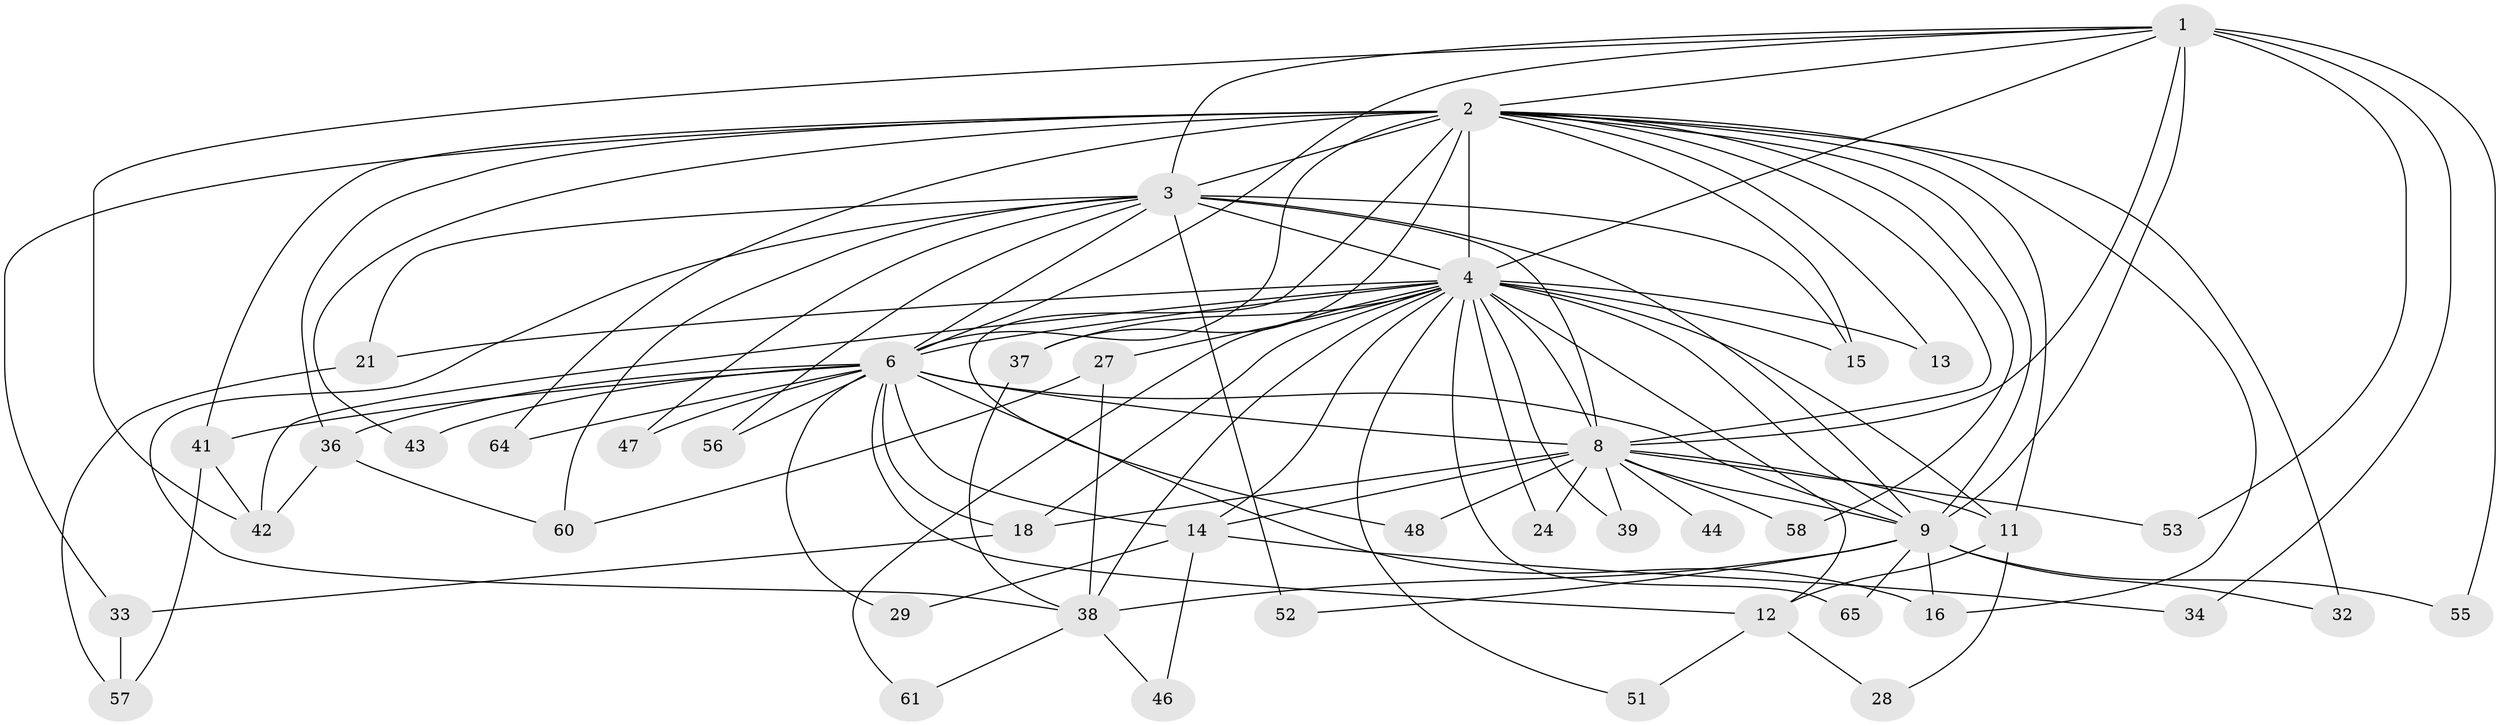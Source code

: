 // Generated by graph-tools (version 1.1) at 2025/51/02/27/25 19:51:50]
// undirected, 44 vertices, 106 edges
graph export_dot {
graph [start="1"]
  node [color=gray90,style=filled];
  1 [super="+19"];
  2 [super="+5"];
  3 [super="+35"];
  4 [super="+7"];
  6 [super="+23"];
  8 [super="+10"];
  9 [super="+22"];
  11 [super="+20"];
  12 [super="+17"];
  13;
  14 [super="+30"];
  15;
  16 [super="+26"];
  18 [super="+31"];
  21 [super="+25"];
  24;
  27 [super="+40"];
  28;
  29;
  32;
  33 [super="+50"];
  34;
  36;
  37 [super="+54"];
  38 [super="+49"];
  39;
  41 [super="+45"];
  42 [super="+59"];
  43;
  44;
  46;
  47;
  48;
  51;
  52;
  53;
  55;
  56;
  57 [super="+63"];
  58;
  60 [super="+62"];
  61;
  64;
  65;
  1 -- 2 [weight=2];
  1 -- 3;
  1 -- 4 [weight=2];
  1 -- 6 [weight=2];
  1 -- 8 [weight=2];
  1 -- 9;
  1 -- 53;
  1 -- 55;
  1 -- 42;
  1 -- 34;
  2 -- 3 [weight=2];
  2 -- 4 [weight=4];
  2 -- 6 [weight=2];
  2 -- 8 [weight=4];
  2 -- 9 [weight=2];
  2 -- 11;
  2 -- 16;
  2 -- 41;
  2 -- 43;
  2 -- 64;
  2 -- 13;
  2 -- 15;
  2 -- 32;
  2 -- 33;
  2 -- 36;
  2 -- 37;
  2 -- 48;
  2 -- 58;
  3 -- 4 [weight=2];
  3 -- 6;
  3 -- 8 [weight=2];
  3 -- 9;
  3 -- 21;
  3 -- 52;
  3 -- 56;
  3 -- 60;
  3 -- 38;
  3 -- 47;
  3 -- 15;
  4 -- 6 [weight=3];
  4 -- 8 [weight=4];
  4 -- 9 [weight=2];
  4 -- 12;
  4 -- 15;
  4 -- 18;
  4 -- 21 [weight=2];
  4 -- 27 [weight=2];
  4 -- 37;
  4 -- 38;
  4 -- 61;
  4 -- 65;
  4 -- 11;
  4 -- 13;
  4 -- 14;
  4 -- 24;
  4 -- 39;
  4 -- 42;
  4 -- 51;
  6 -- 8 [weight=2];
  6 -- 9;
  6 -- 16;
  6 -- 18;
  6 -- 29;
  6 -- 36;
  6 -- 41;
  6 -- 43;
  6 -- 47;
  6 -- 56;
  6 -- 64;
  6 -- 14;
  6 -- 12;
  8 -- 9 [weight=2];
  8 -- 14;
  8 -- 24;
  8 -- 44 [weight=2];
  8 -- 48;
  8 -- 11;
  8 -- 39;
  8 -- 53;
  8 -- 58;
  8 -- 18;
  9 -- 32;
  9 -- 52;
  9 -- 55;
  9 -- 65;
  9 -- 38;
  9 -- 16;
  11 -- 12;
  11 -- 28;
  12 -- 28;
  12 -- 51;
  14 -- 29;
  14 -- 34;
  14 -- 46;
  18 -- 33;
  21 -- 57;
  27 -- 60;
  27 -- 38;
  33 -- 57;
  36 -- 42;
  36 -- 60;
  37 -- 38;
  38 -- 46;
  38 -- 61;
  41 -- 42;
  41 -- 57;
}
